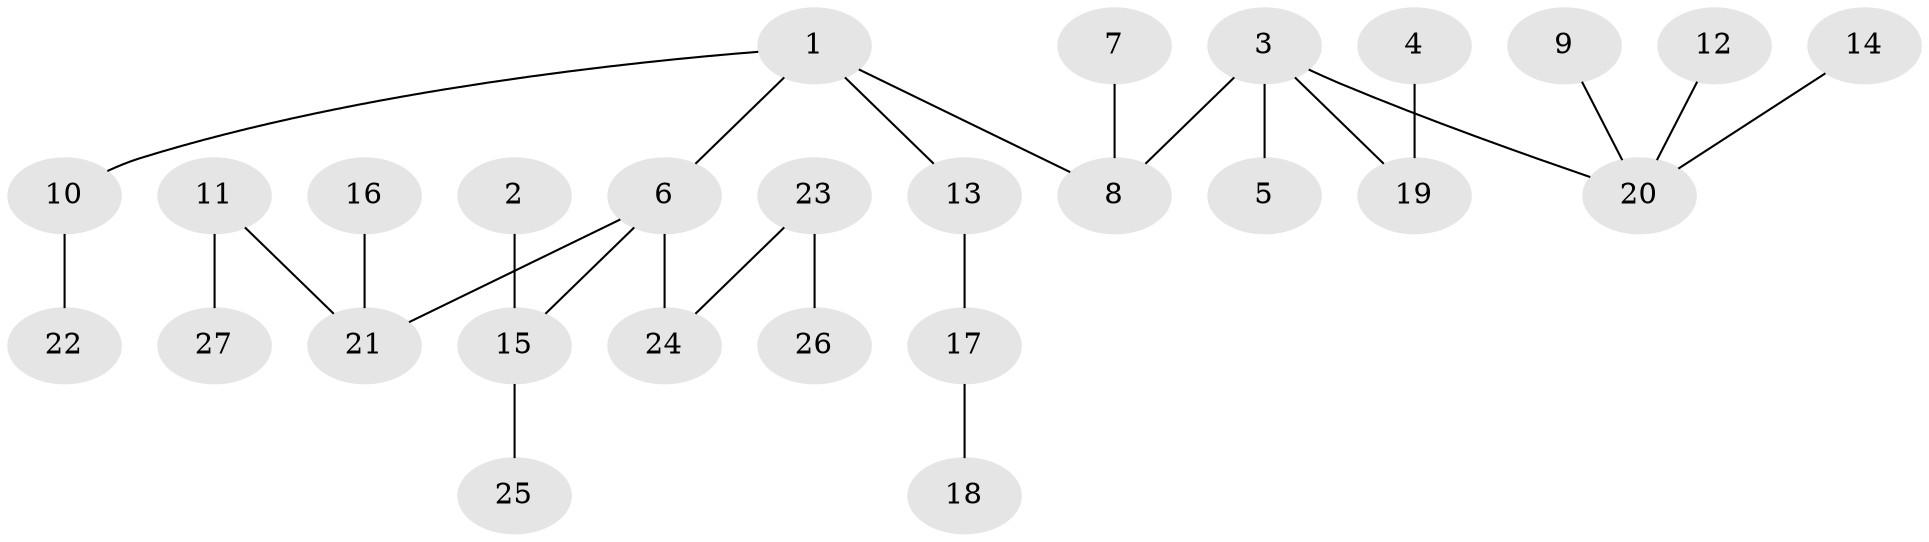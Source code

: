 // original degree distribution, {3: 0.1320754716981132, 4: 0.09433962264150944, 2: 0.2641509433962264, 5: 0.03773584905660377, 1: 0.4716981132075472}
// Generated by graph-tools (version 1.1) at 2025/50/03/09/25 03:50:15]
// undirected, 27 vertices, 26 edges
graph export_dot {
graph [start="1"]
  node [color=gray90,style=filled];
  1;
  2;
  3;
  4;
  5;
  6;
  7;
  8;
  9;
  10;
  11;
  12;
  13;
  14;
  15;
  16;
  17;
  18;
  19;
  20;
  21;
  22;
  23;
  24;
  25;
  26;
  27;
  1 -- 6 [weight=1.0];
  1 -- 8 [weight=1.0];
  1 -- 10 [weight=1.0];
  1 -- 13 [weight=1.0];
  2 -- 15 [weight=1.0];
  3 -- 5 [weight=1.0];
  3 -- 8 [weight=1.0];
  3 -- 19 [weight=1.0];
  3 -- 20 [weight=1.0];
  4 -- 19 [weight=1.0];
  6 -- 15 [weight=1.0];
  6 -- 21 [weight=1.0];
  6 -- 24 [weight=1.0];
  7 -- 8 [weight=1.0];
  9 -- 20 [weight=1.0];
  10 -- 22 [weight=1.0];
  11 -- 21 [weight=1.0];
  11 -- 27 [weight=1.0];
  12 -- 20 [weight=1.0];
  13 -- 17 [weight=1.0];
  14 -- 20 [weight=1.0];
  15 -- 25 [weight=1.0];
  16 -- 21 [weight=1.0];
  17 -- 18 [weight=1.0];
  23 -- 24 [weight=1.0];
  23 -- 26 [weight=1.0];
}
